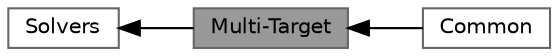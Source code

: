 digraph "Multi-Target"
{
 // LATEX_PDF_SIZE
  bgcolor="transparent";
  edge [fontname=Helvetica,fontsize=10,labelfontname=Helvetica,labelfontsize=10];
  node [fontname=Helvetica,fontsize=10,shape=box,height=0.2,width=0.4];
  rankdir=LR;
  Node1 [id="Node000001",label="Multi-Target",height=0.2,width=0.4,color="gray40", fillcolor="grey60", style="filled", fontcolor="black",tooltip="Solvers which route to multiple destinations."];
  Node3 [id="Node000003",label="Common",height=0.2,width=0.4,color="grey40", fillcolor="white", style="filled",URL="$d1/d13/group__MultiTargetCommon.html",tooltip="General-purpose solvers."];
  Node2 [id="Node000002",label="Solvers",height=0.2,width=0.4,color="grey40", fillcolor="white", style="filled",URL="$d3/d24/group__Solvers.html",tooltip="Graph traversal and pathfinding algorithms."];
  Node2->Node1 [shape=plaintext, dir="back", style="solid"];
  Node1->Node3 [shape=plaintext, dir="back", style="solid"];
}
